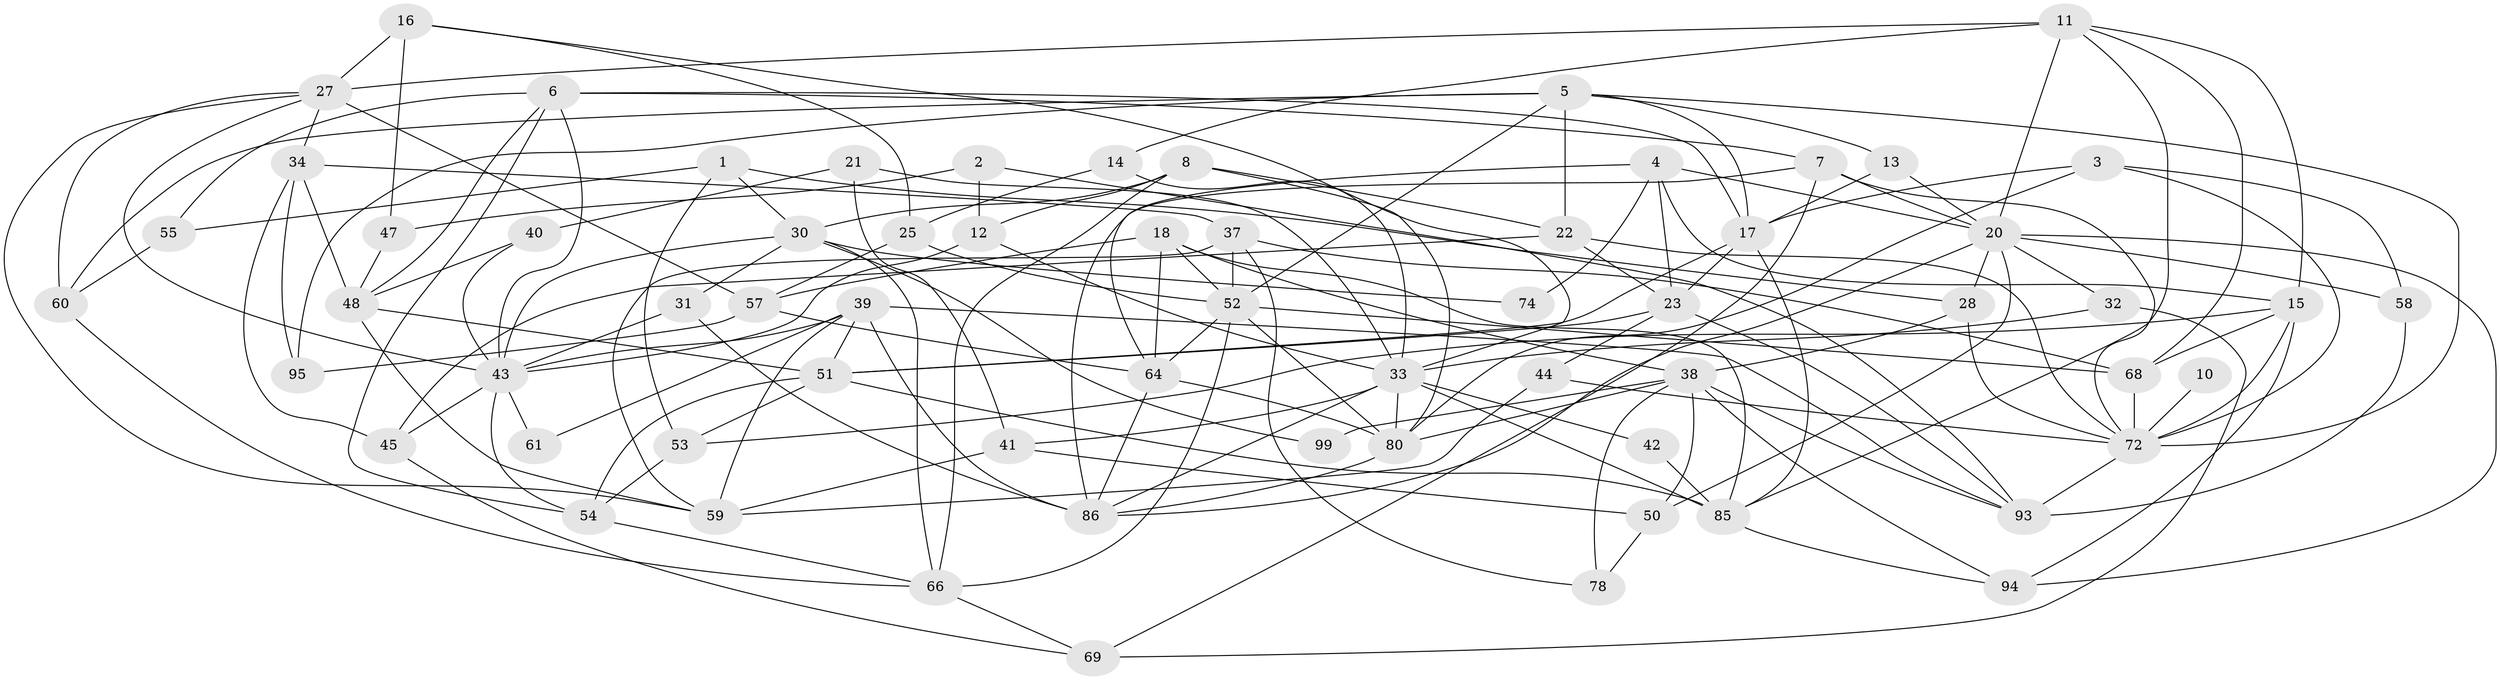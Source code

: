 // Generated by graph-tools (version 1.1) at 2025/23/03/03/25 07:23:58]
// undirected, 65 vertices, 161 edges
graph export_dot {
graph [start="1"]
  node [color=gray90,style=filled];
  1;
  2;
  3 [super="+24"];
  4 [super="+9"];
  5 [super="+19"];
  6 [super="+75"];
  7 [super="+62"];
  8 [super="+65"];
  10;
  11 [super="+46"];
  12;
  13 [super="+100"];
  14;
  15 [super="+89"];
  16 [super="+36"];
  17 [super="+29"];
  18 [super="+83"];
  20 [super="+26"];
  21;
  22 [super="+98"];
  23 [super="+102"];
  25 [super="+81"];
  27 [super="+49"];
  28;
  30 [super="+82"];
  31;
  32;
  33 [super="+79"];
  34 [super="+35"];
  37 [super="+76"];
  38 [super="+88"];
  39 [super="+67"];
  40;
  41 [super="+87"];
  42;
  43 [super="+84"];
  44;
  45;
  47;
  48;
  50 [super="+56"];
  51 [super="+71"];
  52 [super="+96"];
  53 [super="+90"];
  54;
  55;
  57 [super="+91"];
  58;
  59 [super="+63"];
  60 [super="+70"];
  61;
  64 [super="+101"];
  66 [super="+77"];
  68 [super="+103"];
  69;
  72 [super="+73"];
  74;
  78;
  80;
  85 [super="+97"];
  86 [super="+92"];
  93 [super="+104"];
  94;
  95;
  99;
  1 -- 28;
  1 -- 55;
  1 -- 30;
  1 -- 53;
  2 -- 47;
  2 -- 12;
  2 -- 93;
  3 -- 80;
  3 -- 58;
  3 -- 72;
  3 -- 17;
  4 -- 15;
  4 -- 64;
  4 -- 74;
  4 -- 20;
  4 -- 23;
  5 -- 72;
  5 -- 13;
  5 -- 17;
  5 -- 52;
  5 -- 60;
  5 -- 22;
  5 -- 95;
  6 -- 54;
  6 -- 7;
  6 -- 48;
  6 -- 55;
  6 -- 43;
  6 -- 17;
  7 -- 69;
  7 -- 86;
  7 -- 20;
  7 -- 72;
  8 -- 12;
  8 -- 80;
  8 -- 30;
  8 -- 66;
  8 -- 22;
  10 -- 72 [weight=2];
  11 -- 14;
  11 -- 20;
  11 -- 85;
  11 -- 68;
  11 -- 27;
  11 -- 15;
  12 -- 33;
  12 -- 43;
  13 -- 20;
  13 -- 17;
  14 -- 25;
  14 -- 33;
  15 -- 68;
  15 -- 53;
  15 -- 72;
  15 -- 94;
  16 -- 33;
  16 -- 27 [weight=2];
  16 -- 25;
  16 -- 47;
  17 -- 51;
  17 -- 85;
  17 -- 23;
  18 -- 64;
  18 -- 38 [weight=2];
  18 -- 52;
  18 -- 85;
  18 -- 57;
  20 -- 86;
  20 -- 58;
  20 -- 32;
  20 -- 28;
  20 -- 94;
  20 -- 50;
  21 -- 41;
  21 -- 33;
  21 -- 40;
  22 -- 23;
  22 -- 72;
  22 -- 45;
  23 -- 44;
  23 -- 93;
  23 -- 51;
  25 -- 52 [weight=2];
  25 -- 57;
  27 -- 43;
  27 -- 57;
  27 -- 60;
  27 -- 34;
  27 -- 59;
  28 -- 72;
  28 -- 38;
  30 -- 43;
  30 -- 31;
  30 -- 66;
  30 -- 99;
  30 -- 74;
  31 -- 86 [weight=2];
  31 -- 43;
  32 -- 69;
  32 -- 33;
  33 -- 42;
  33 -- 80;
  33 -- 86;
  33 -- 85;
  33 -- 41;
  34 -- 48;
  34 -- 95;
  34 -- 45;
  34 -- 37;
  37 -- 52;
  37 -- 78;
  37 -- 59;
  37 -- 68;
  38 -- 99;
  38 -- 80;
  38 -- 50;
  38 -- 94;
  38 -- 93;
  38 -- 78;
  39 -- 51;
  39 -- 61;
  39 -- 86;
  39 -- 59;
  39 -- 93;
  39 -- 43 [weight=2];
  40 -- 48;
  40 -- 43;
  41 -- 50;
  41 -- 59;
  42 -- 85;
  43 -- 54;
  43 -- 45;
  43 -- 61;
  44 -- 72;
  44 -- 59;
  45 -- 69;
  47 -- 48;
  48 -- 59;
  48 -- 51;
  50 -- 78;
  51 -- 54;
  51 -- 85;
  51 -- 53;
  52 -- 80;
  52 -- 66;
  52 -- 68;
  52 -- 64;
  53 -- 54;
  54 -- 66;
  55 -- 60;
  57 -- 95;
  57 -- 64;
  58 -- 93;
  60 -- 66;
  64 -- 80;
  64 -- 86;
  66 -- 69;
  68 -- 72;
  72 -- 93;
  80 -- 86;
  85 -- 94;
}
